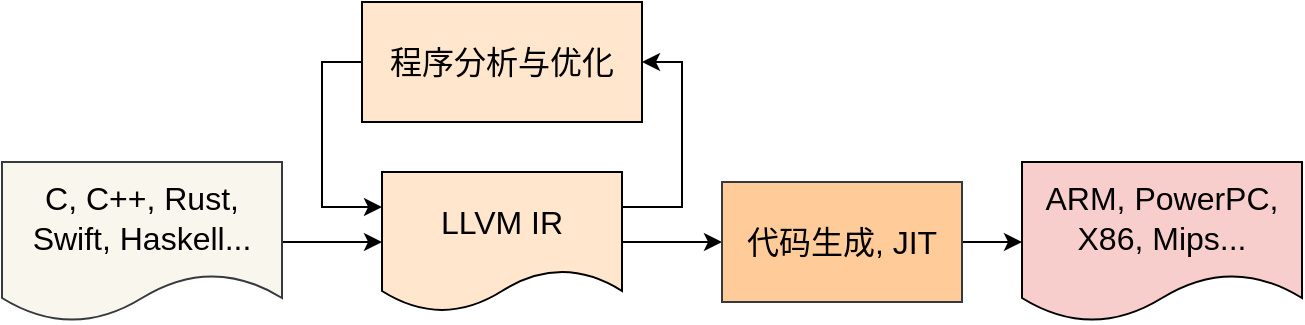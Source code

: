<mxfile version="22.1.11" type="github">
  <diagram name="第 1 页" id="V14EhFcgrSWueC0OwyNH">
    <mxGraphModel dx="982" dy="518" grid="1" gridSize="10" guides="1" tooltips="1" connect="1" arrows="1" fold="1" page="1" pageScale="1" pageWidth="827" pageHeight="1169" math="0" shadow="0">
      <root>
        <mxCell id="0" />
        <mxCell id="1" parent="0" />
        <mxCell id="KmfpdAIRS1_6J4HnISgf-1" value="" style="edgeStyle=orthogonalEdgeStyle;rounded=0;orthogonalLoop=1;jettySize=auto;html=1;" edge="1" parent="1" source="KmfpdAIRS1_6J4HnISgf-2" target="KmfpdAIRS1_6J4HnISgf-5">
          <mxGeometry relative="1" as="geometry" />
        </mxCell>
        <mxCell id="KmfpdAIRS1_6J4HnISgf-2" value="&lt;div&gt;&lt;font style=&quot;font-size: 16px&quot;&gt;C, C++, Rust, Swift, Haskell...&lt;/font&gt;&lt;/div&gt;" style="shape=document;whiteSpace=wrap;html=1;boundedLbl=1;fillColor=#f9f7ed;strokeColor=#36393d;" vertex="1" parent="1">
          <mxGeometry x="110" y="190" width="140" height="80" as="geometry" />
        </mxCell>
        <mxCell id="KmfpdAIRS1_6J4HnISgf-3" value="" style="edgeStyle=orthogonalEdgeStyle;rounded=0;orthogonalLoop=1;jettySize=auto;html=1;" edge="1" parent="1" source="KmfpdAIRS1_6J4HnISgf-5" target="KmfpdAIRS1_6J4HnISgf-7">
          <mxGeometry relative="1" as="geometry" />
        </mxCell>
        <mxCell id="KmfpdAIRS1_6J4HnISgf-5" value="&lt;font style=&quot;font-size: 16px&quot;&gt;LLVM IR&lt;/font&gt;" style="shape=document;whiteSpace=wrap;html=1;boundedLbl=1;fillColor=#ffe6cc;strokeColor=#000000;" vertex="1" parent="1">
          <mxGeometry x="300" y="195" width="120" height="70" as="geometry" />
        </mxCell>
        <mxCell id="KmfpdAIRS1_6J4HnISgf-6" value="" style="edgeStyle=orthogonalEdgeStyle;rounded=0;orthogonalLoop=1;jettySize=auto;html=1;" edge="1" parent="1" source="KmfpdAIRS1_6J4HnISgf-7" target="KmfpdAIRS1_6J4HnISgf-8">
          <mxGeometry relative="1" as="geometry" />
        </mxCell>
        <mxCell id="KmfpdAIRS1_6J4HnISgf-7" value="&lt;font style=&quot;font-size: 16px&quot;&gt;代码生成, JIT&lt;/font&gt;" style="whiteSpace=wrap;html=1;fillColor=#ffcc99;strokeColor=#36393d;" vertex="1" parent="1">
          <mxGeometry x="470" y="200" width="120" height="60" as="geometry" />
        </mxCell>
        <mxCell id="KmfpdAIRS1_6J4HnISgf-8" value="&lt;div style=&quot;font-size: 16px&quot;&gt;&lt;font style=&quot;font-size: 16px&quot;&gt;ARM,&amp;nbsp;&lt;/font&gt;&lt;span style=&quot;background-color: initial;&quot;&gt;PowerPC,&lt;/span&gt;&lt;/div&gt;&lt;div style=&quot;font-size: 16px&quot;&gt;&lt;font style=&quot;font-size: 16px&quot;&gt;X86, Mips...&lt;/font&gt;&lt;/div&gt;" style="shape=document;whiteSpace=wrap;html=1;boundedLbl=1;fillColor=#f8cecc;strokeColor=#000000;" vertex="1" parent="1">
          <mxGeometry x="620" y="190" width="140" height="80" as="geometry" />
        </mxCell>
        <mxCell id="KmfpdAIRS1_6J4HnISgf-9" value="&lt;font style=&quot;font-size: 16px&quot;&gt;程序分析与优化&lt;br&gt;&lt;/font&gt;" style="whiteSpace=wrap;html=1;fillColor=#ffe6cc;strokeColor=#000000;" vertex="1" parent="1">
          <mxGeometry x="290" y="110" width="140" height="60" as="geometry" />
        </mxCell>
        <mxCell id="KmfpdAIRS1_6J4HnISgf-12" value="" style="edgeStyle=elbowEdgeStyle;elbow=horizontal;endArrow=classic;html=1;rounded=0;exitX=0;exitY=0.5;exitDx=0;exitDy=0;entryX=0;entryY=0.25;entryDx=0;entryDy=0;" edge="1" parent="1" source="KmfpdAIRS1_6J4HnISgf-9" target="KmfpdAIRS1_6J4HnISgf-5">
          <mxGeometry width="50" height="50" relative="1" as="geometry">
            <mxPoint x="440" y="260" as="sourcePoint" />
            <mxPoint x="490" y="210" as="targetPoint" />
            <Array as="points">
              <mxPoint x="270" y="170" />
            </Array>
          </mxGeometry>
        </mxCell>
        <mxCell id="KmfpdAIRS1_6J4HnISgf-13" value="" style="edgeStyle=elbowEdgeStyle;elbow=horizontal;endArrow=classic;html=1;rounded=0;entryX=1;entryY=0.5;entryDx=0;entryDy=0;exitX=1;exitY=0.25;exitDx=0;exitDy=0;" edge="1" parent="1" source="KmfpdAIRS1_6J4HnISgf-5" target="KmfpdAIRS1_6J4HnISgf-9">
          <mxGeometry width="50" height="50" relative="1" as="geometry">
            <mxPoint x="440" y="260" as="sourcePoint" />
            <mxPoint x="490" y="210" as="targetPoint" />
            <Array as="points">
              <mxPoint x="450" y="160" />
              <mxPoint x="440" y="165" />
            </Array>
          </mxGeometry>
        </mxCell>
      </root>
    </mxGraphModel>
  </diagram>
</mxfile>

